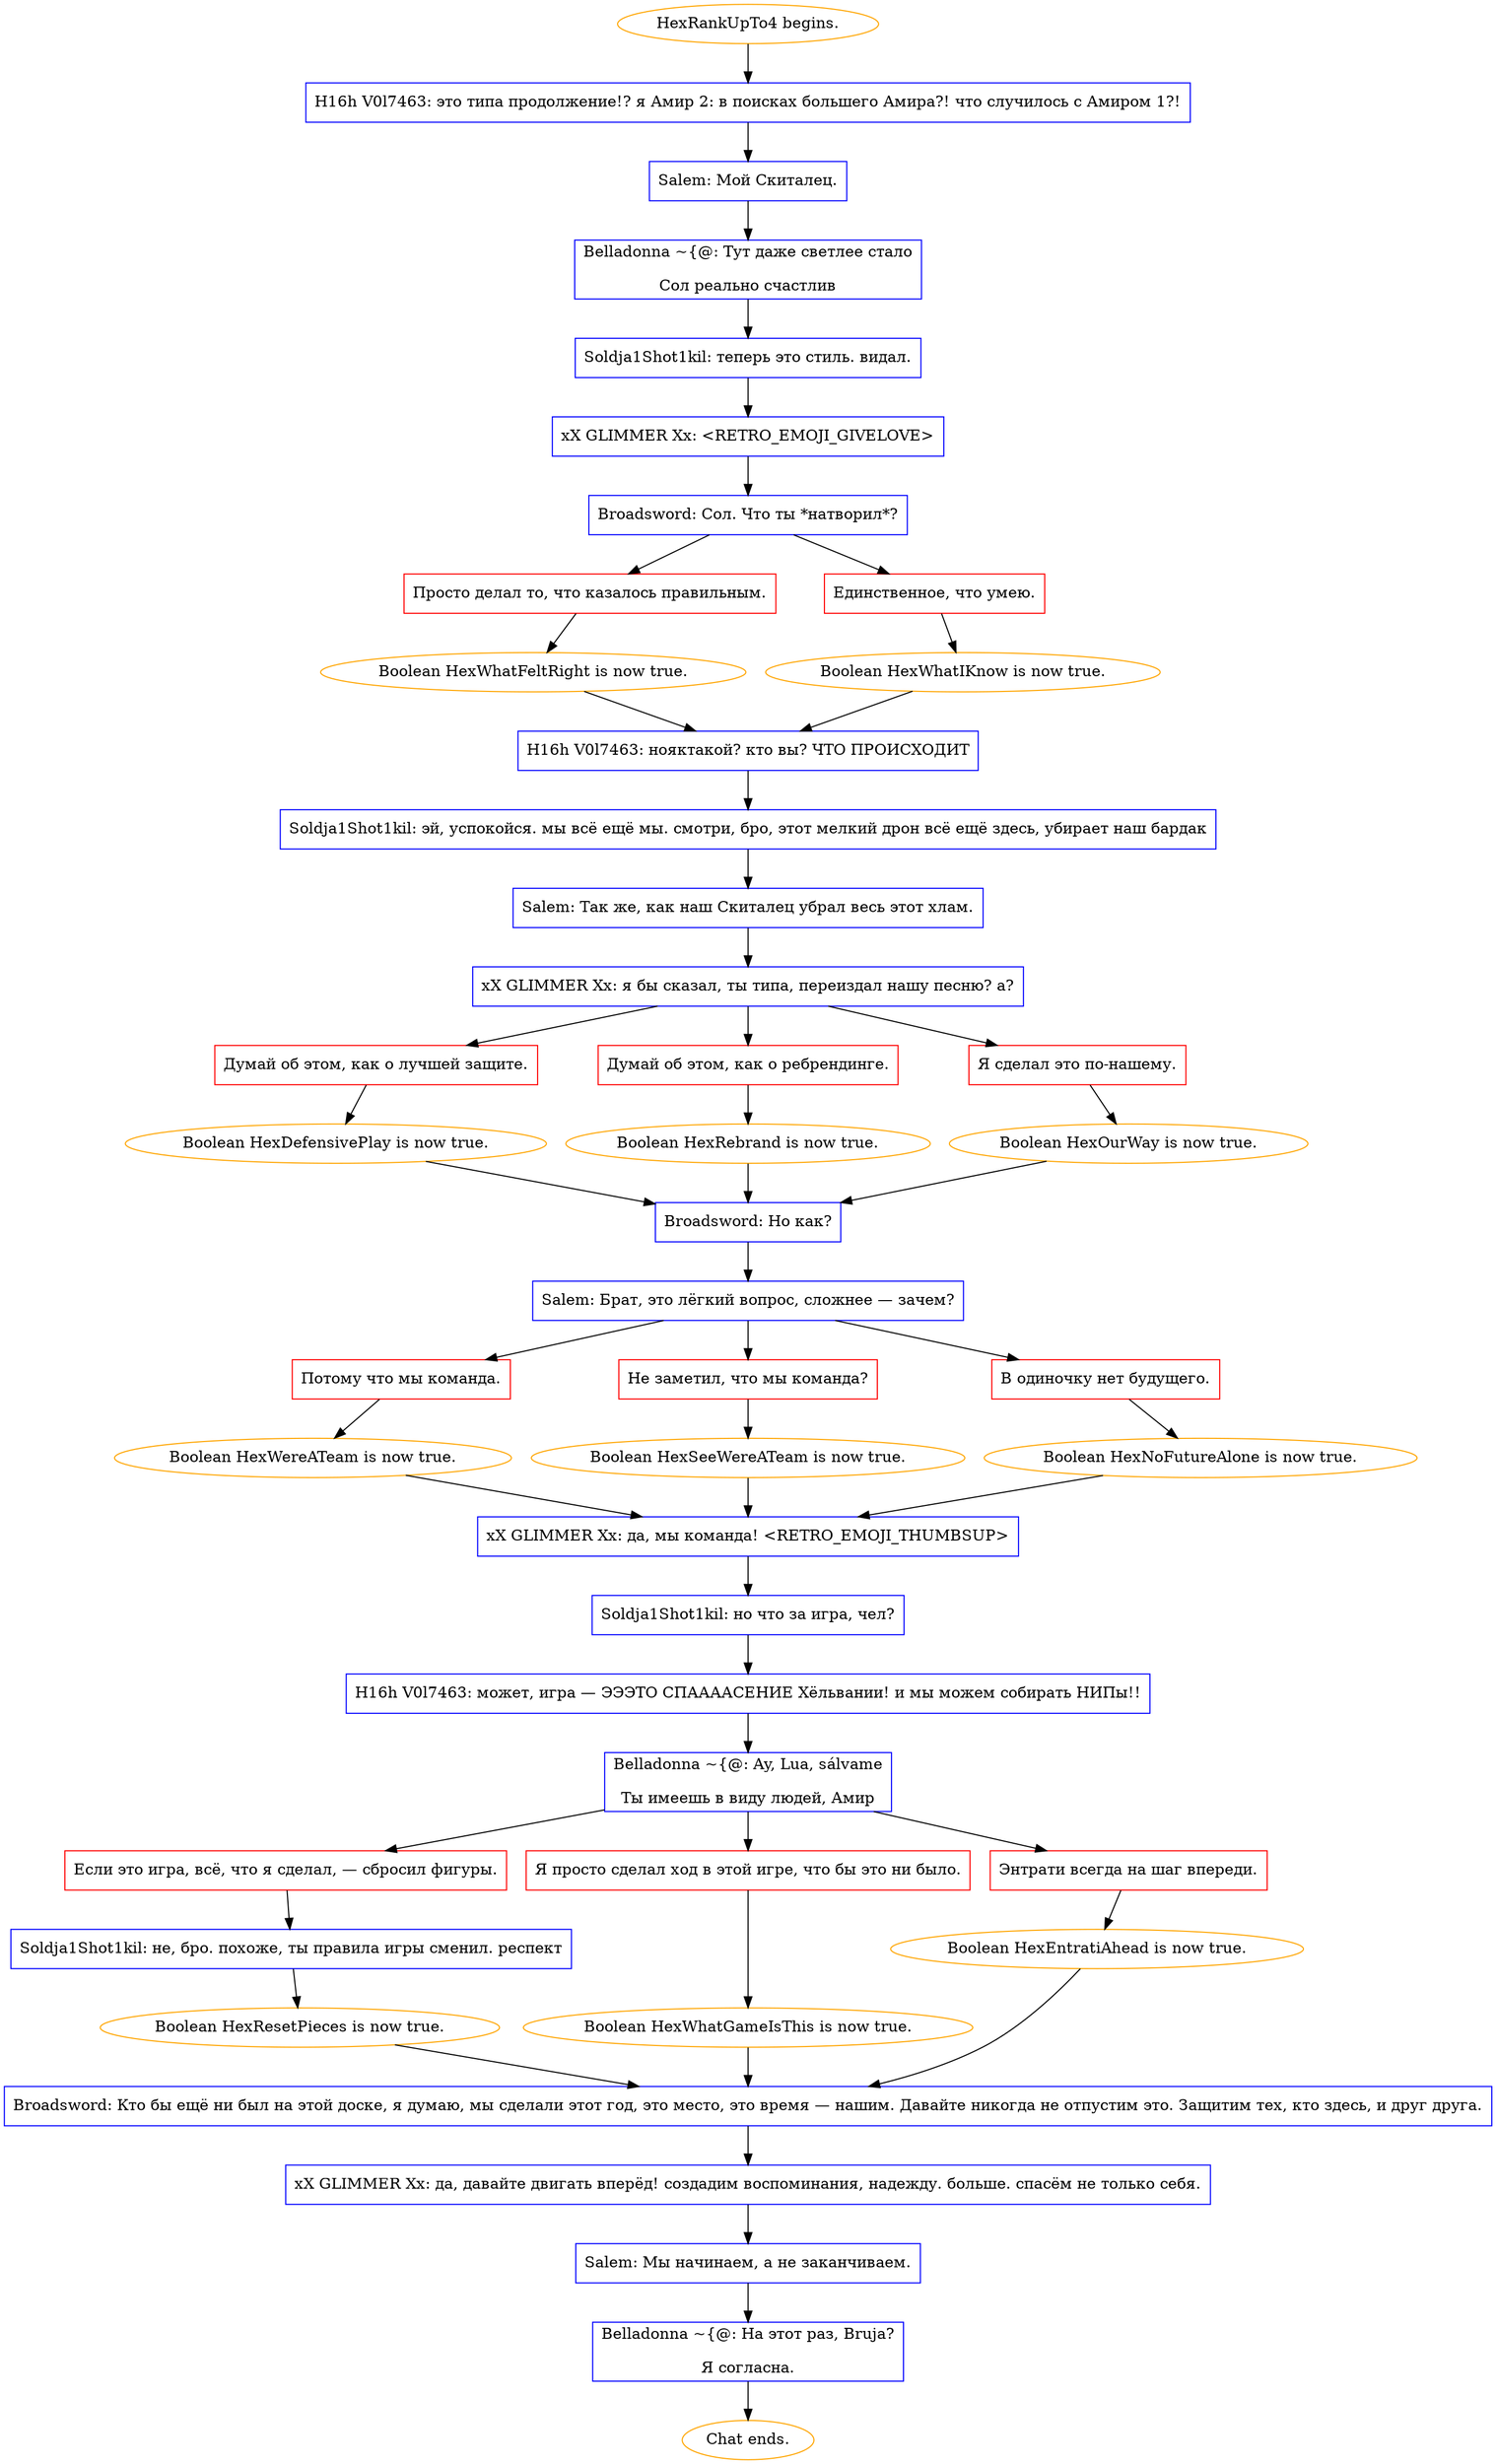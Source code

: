 digraph {
	"HexRankUpTo4 begins." [color=orange];
		"HexRankUpTo4 begins." -> j465979207;
	j465979207 [label="H16h V0l7463: это типа продолжение!? я Амир 2: в поисках большего Амира?! что случилось с Амиром 1?!",shape=box,color=blue];
		j465979207 -> j3267775055;
	j3267775055 [label="Salem: Мой Скиталец.",shape=box,color=blue];
		j3267775055 -> j178209735;
	j178209735 [label="Belladonna ~{@: Тут даже светлее стало
Сол реально счастлив",shape=box,color=blue];
		j178209735 -> j75330454;
	j75330454 [label="Soldja1Shot1kil: теперь это стиль. видал.",shape=box,color=blue];
		j75330454 -> j3698037145;
	j3698037145 [label="xX GLIMMER Xx: <RETRO_EMOJI_GIVELOVE>",shape=box,color=blue];
		j3698037145 -> j2938766162;
	j2938766162 [label="Broadsword: Сол. Что ты *натворил*?",shape=box,color=blue];
		j2938766162 -> j308784032;
		j2938766162 -> j1004509837;
	j308784032 [label="Просто делал то, что казалось правильным.",shape=box,color=red];
		j308784032 -> j2540764536;
	j1004509837 [label="Единственное, что умею.",shape=box,color=red];
		j1004509837 -> j1772434274;
	j2540764536 [label="Boolean HexWhatFeltRight is now true.",color=orange];
		j2540764536 -> j1077344560;
	j1772434274 [label="Boolean HexWhatIKnow is now true.",color=orange];
		j1772434274 -> j1077344560;
	j1077344560 [label="H16h V0l7463: нояктакой? кто вы? ЧТО ПРОИСХОДИТ",shape=box,color=blue];
		j1077344560 -> j1056722595;
	j1056722595 [label="Soldja1Shot1kil: эй, успокойся. мы всё ещё мы. смотри, бро, этот мелкий дрон всё ещё здесь, убирает наш бардак",shape=box,color=blue];
		j1056722595 -> j1958233003;
	j1958233003 [label="Salem: Так же, как наш Скиталец убрал весь этот хлам.",shape=box,color=blue];
		j1958233003 -> j4025689392;
	j4025689392 [label="xX GLIMMER Xx: я бы сказал, ты типа, переиздал нашу песню? а?",shape=box,color=blue];
		j4025689392 -> j3268972924;
		j4025689392 -> j3452381247;
		j4025689392 -> j750970449;
	j3268972924 [label="Думай об этом, как о лучшей защите.",shape=box,color=red];
		j3268972924 -> j74014318;
	j3452381247 [label="Думай об этом, как о ребрендинге.",shape=box,color=red];
		j3452381247 -> j1042936101;
	j750970449 [label="Я сделал это по-нашему.",shape=box,color=red];
		j750970449 -> j4274991288;
	j74014318 [label="Boolean HexDefensivePlay is now true.",color=orange];
		j74014318 -> j3991242567;
	j1042936101 [label="Boolean HexRebrand is now true.",color=orange];
		j1042936101 -> j3991242567;
	j4274991288 [label="Boolean HexOurWay is now true.",color=orange];
		j4274991288 -> j3991242567;
	j3991242567 [label="Broadsword: Но как?",shape=box,color=blue];
		j3991242567 -> j2867383548;
	j2867383548 [label="Salem: Брат, это лёгкий вопрос, сложнее — зачем?",shape=box,color=blue];
		j2867383548 -> j434957802;
		j2867383548 -> j1360541087;
		j2867383548 -> j2840697034;
	j434957802 [label="Потому что мы команда.",shape=box,color=red];
		j434957802 -> j872273355;
	j1360541087 [label="Не заметил, что мы команда?",shape=box,color=red];
		j1360541087 -> j2453180375;
	j2840697034 [label="В одиночку нет будущего.",shape=box,color=red];
		j2840697034 -> j4058679090;
	j872273355 [label="Boolean HexWereATeam is now true.",color=orange];
		j872273355 -> j271570299;
	j2453180375 [label="Boolean HexSeeWereATeam is now true.",color=orange];
		j2453180375 -> j271570299;
	j4058679090 [label="Boolean HexNoFutureAlone is now true.",color=orange];
		j4058679090 -> j271570299;
	j271570299 [label="xX GLIMMER Xx: да, мы команда! <RETRO_EMOJI_THUMBSUP>",shape=box,color=blue];
		j271570299 -> j1131297764;
	j1131297764 [label="Soldja1Shot1kil: но что за игра, чел?",shape=box,color=blue];
		j1131297764 -> j894131257;
	j894131257 [label="H16h V0l7463: может, игра — ЭЭЭТО СПААААСЕНИЕ Хёльвании! и мы можем собирать НИПы!!",shape=box,color=blue];
		j894131257 -> j72260312;
	j72260312 [label="Belladonna ~{@: Ay, Lua, sálvame
Ты имеешь в виду людей, Амир",shape=box,color=blue];
		j72260312 -> j2044162184;
		j72260312 -> j3847607909;
		j72260312 -> j1233730594;
	j2044162184 [label="Если это игра, всё, что я сделал, — сбросил фигуры.",shape=box,color=red];
		j2044162184 -> j2643171426;
	j3847607909 [label="Я просто сделал ход в этой игре, что бы это ни было.",shape=box,color=red];
		j3847607909 -> j260313207;
	j1233730594 [label="Энтрати всегда на шаг впереди.",shape=box,color=red];
		j1233730594 -> j3197443864;
	j2643171426 [label="Soldja1Shot1kil: не, бро. похоже, ты правила игры сменил. респект",shape=box,color=blue];
		j2643171426 -> j42015776;
	j260313207 [label="Boolean HexWhatGameIsThis is now true.",color=orange];
		j260313207 -> j3705064331;
	j3197443864 [label="Boolean HexEntratiAhead is now true.",color=orange];
		j3197443864 -> j3705064331;
	j42015776 [label="Boolean HexResetPieces is now true.",color=orange];
		j42015776 -> j3705064331;
	j3705064331 [label="Broadsword: Кто бы ещё ни был на этой доске, я думаю, мы сделали этот год, это место, это время — нашим. Давайте никогда не отпустим это. Защитим тех, кто здесь, и друг друга.",shape=box,color=blue];
		j3705064331 -> j2765170136;
	j2765170136 [label="xX GLIMMER Xx: да, давайте двигать вперёд! создадим воспоминания, надежду. больше. спасём не только себя.",shape=box,color=blue];
		j2765170136 -> j3045597985;
	j3045597985 [label="Salem: Мы начинаем, а не заканчиваем.",shape=box,color=blue];
		j3045597985 -> j4139049389;
	j4139049389 [label="Belladonna ~{@: На этот раз, Bruja?
Я согласна.",shape=box,color=blue];
		j4139049389 -> "Chat ends.";
	"Chat ends." [color=orange];
}